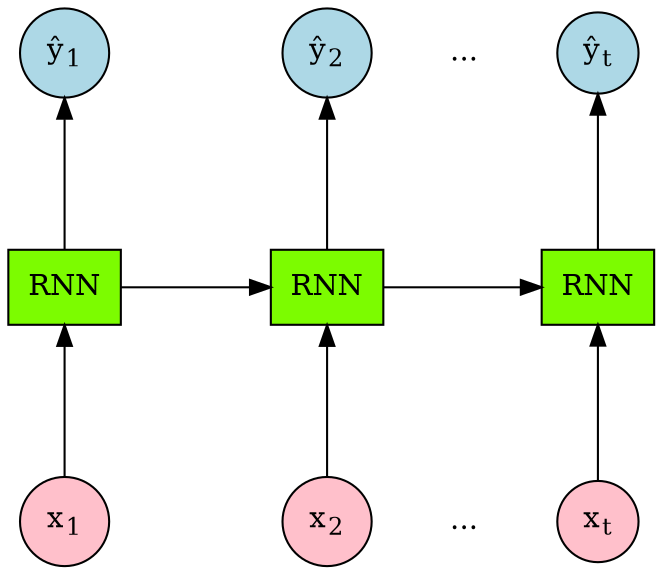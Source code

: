 digraph recurrent {
    graph [dpi=300]
    rankdir="BT"
    input1 [label=<x<sub>1</sub>>, shape="circle", style="filled", fillcolor="pink"]
    output1 [label=<ŷ<sub>1</sub>>, shape="circle", style="filled", fillcolor="lightblue"]
    rnn1 [label="RNN", shape="rectangle", style="filled", fillcolor="lawngreen"]

    input2 [label=<x<sub>2</sub>>, shape="circle", style="filled", fillcolor="pink"]
    output2 [label=<ŷ<sub>2</sub>>, shape="circle", style="filled", fillcolor="lightblue"]
    rnn2 [label="RNN", shape="rectangle", style="filled", fillcolor="lawngreen"]

    input3 [label=<x<sub>t</sub>>, shape="circle", style="filled", fillcolor="pink"]
    output3 [label=<ŷ<sub>t</sub>>, shape="circle", style="filled", fillcolor="lightblue"]
    rnn3 [label="RNN", shape="rectangle", style="filled", fillcolor="lawngreen"]

    dot1 [label="...", shape="plaintext"]
    dot2 [label="...", shape="plaintext"]

    {rank=same; input1; input2; dot1; input3;}
    {rank=same; output1; output2; dot2; output3;}
    {rank=same; rnn1; rnn2; rnn3;}

    input1 -> rnn1 [minlen=2]
    rnn1 -> output1 [minlen=2]

    input2 -> rnn2 [minlen=2]
    rnn2 -> output2 [minlen=2]

    output2 -> dot2 [style="invis"]
    dot2 -> output3 [style="invis"]

    input3 -> rnn3 [minlen=2]
    rnn3 -> output3 [minlen=2]

    input2 -> dot1 [style="invis"]
    dot1 -> input3 [style="invis"]

    rnn1:e -> rnn2:w [minlen=4]
    rnn2:e -> rnn3:w [minlen=4]
}
